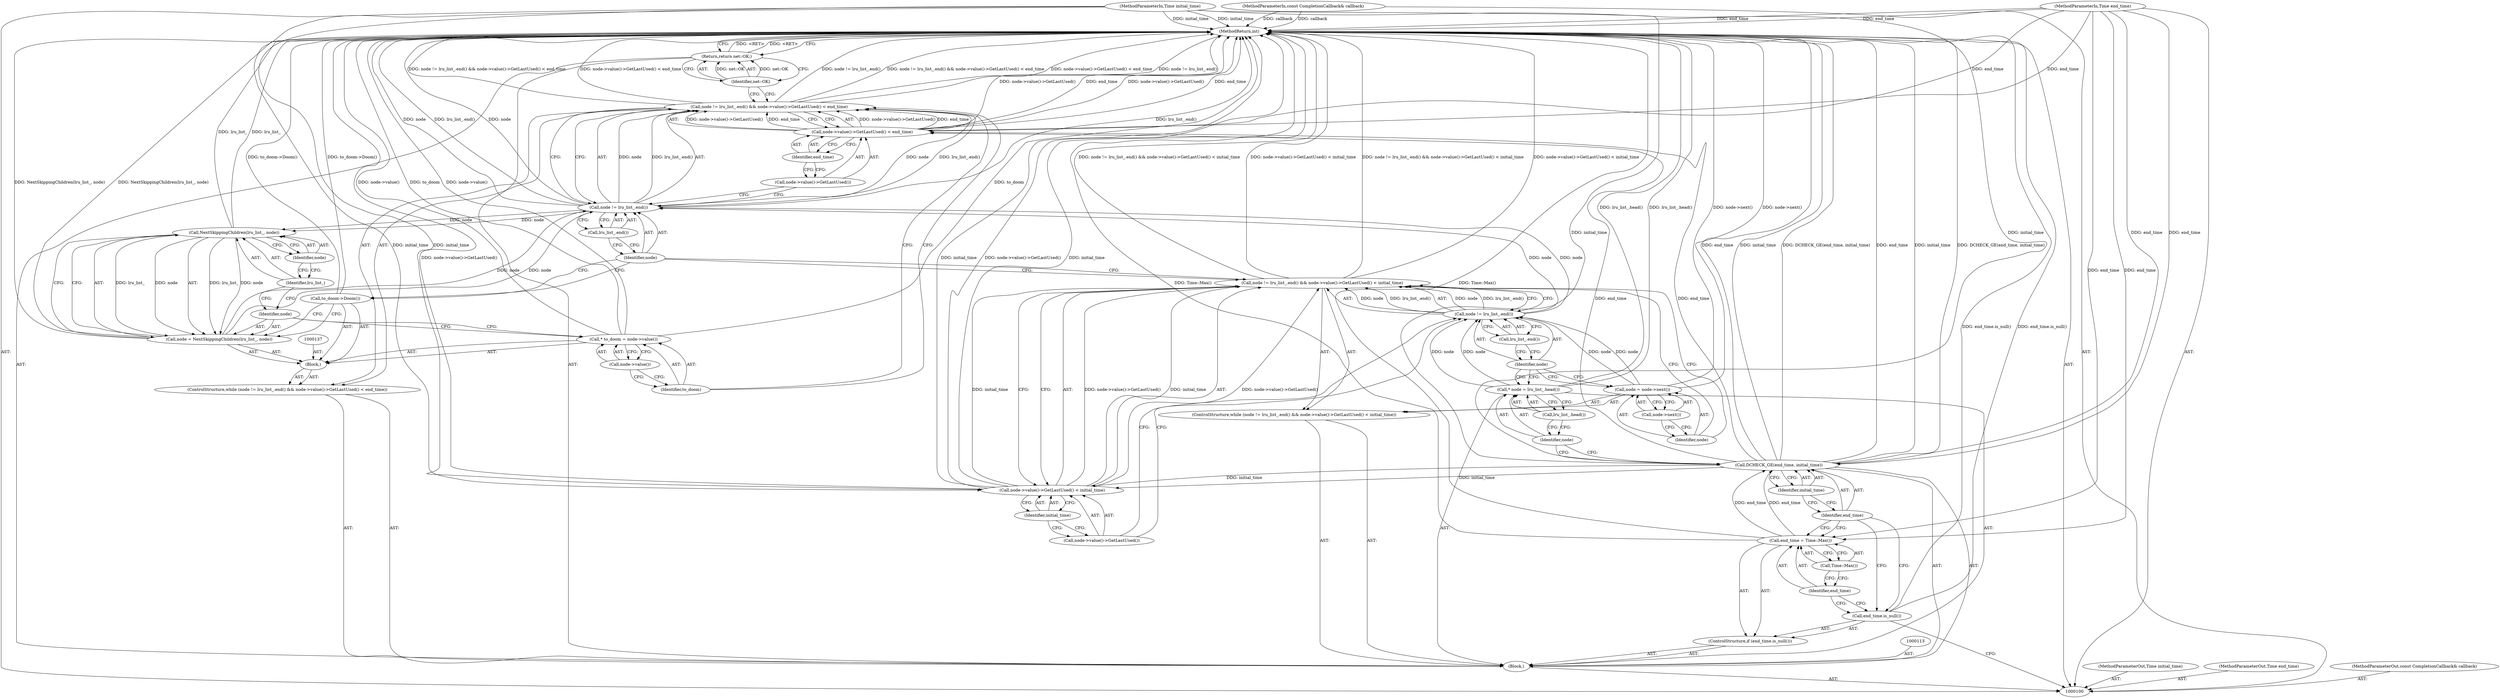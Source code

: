 digraph "0_Chrome_9ab771022535b499e4d7a7f12fa6c60a294f7de4" {
"1000149" [label="(MethodReturn,int)"];
"1000101" [label="(MethodParameterIn,Time initial_time)"];
"1000212" [label="(MethodParameterOut,Time initial_time)"];
"1000127" [label="(Call,node->next())"];
"1000125" [label="(Call,node = node->next())"];
"1000126" [label="(Identifier,node)"];
"1000129" [label="(Call,node != lru_list_.end() && node->value()->GetLastUsed() < end_time)"];
"1000130" [label="(Call,node != lru_list_.end())"];
"1000131" [label="(Identifier,node)"];
"1000132" [label="(Call,lru_list_.end())"];
"1000128" [label="(ControlStructure,while (node != lru_list_.end() && node->value()->GetLastUsed() < end_time))"];
"1000133" [label="(Call,node->value()->GetLastUsed() < end_time)"];
"1000134" [label="(Call,node->value()->GetLastUsed())"];
"1000135" [label="(Identifier,end_time)"];
"1000138" [label="(Call,* to_doom = node->value())"];
"1000139" [label="(Identifier,to_doom)"];
"1000140" [label="(Call,node->value())"];
"1000136" [label="(Block,)"];
"1000143" [label="(Call,NextSkippingChildren(lru_list_, node))"];
"1000144" [label="(Identifier,lru_list_)"];
"1000141" [label="(Call,node = NextSkippingChildren(lru_list_, node))"];
"1000142" [label="(Identifier,node)"];
"1000145" [label="(Identifier,node)"];
"1000146" [label="(Call,to_doom->Doom())"];
"1000147" [label="(Return,return net::OK;)"];
"1000148" [label="(Identifier,net::OK)"];
"1000102" [label="(MethodParameterIn,Time end_time)"];
"1000213" [label="(MethodParameterOut,Time end_time)"];
"1000103" [label="(MethodParameterIn,const CompletionCallback& callback)"];
"1000214" [label="(MethodParameterOut,const CompletionCallback& callback)"];
"1000104" [label="(Block,)"];
"1000105" [label="(ControlStructure,if (end_time.is_null()))"];
"1000106" [label="(Call,end_time.is_null())"];
"1000109" [label="(Call,Time::Max())"];
"1000107" [label="(Call,end_time = Time::Max())"];
"1000108" [label="(Identifier,end_time)"];
"1000111" [label="(Identifier,end_time)"];
"1000110" [label="(Call,DCHECK_GE(end_time, initial_time))"];
"1000112" [label="(Identifier,initial_time)"];
"1000114" [label="(Call,* node = lru_list_.head())"];
"1000115" [label="(Identifier,node)"];
"1000116" [label="(Call,lru_list_.head())"];
"1000121" [label="(Call,lru_list_.end())"];
"1000117" [label="(ControlStructure,while (node != lru_list_.end() && node->value()->GetLastUsed() < initial_time))"];
"1000122" [label="(Call,node->value()->GetLastUsed() < initial_time)"];
"1000123" [label="(Call,node->value()->GetLastUsed())"];
"1000124" [label="(Identifier,initial_time)"];
"1000118" [label="(Call,node != lru_list_.end() && node->value()->GetLastUsed() < initial_time)"];
"1000119" [label="(Call,node != lru_list_.end())"];
"1000120" [label="(Identifier,node)"];
"1000149" -> "1000100"  [label="AST: "];
"1000149" -> "1000147"  [label="CFG: "];
"1000147" -> "1000149"  [label="DDG: <RET>"];
"1000129" -> "1000149"  [label="DDG: node != lru_list_.end()"];
"1000129" -> "1000149"  [label="DDG: node != lru_list_.end() && node->value()->GetLastUsed() < end_time"];
"1000129" -> "1000149"  [label="DDG: node->value()->GetLastUsed() < end_time"];
"1000138" -> "1000149"  [label="DDG: node->value()"];
"1000138" -> "1000149"  [label="DDG: to_doom"];
"1000125" -> "1000149"  [label="DDG: node->next()"];
"1000118" -> "1000149"  [label="DDG: node != lru_list_.end() && node->value()->GetLastUsed() < initial_time"];
"1000118" -> "1000149"  [label="DDG: node->value()->GetLastUsed() < initial_time"];
"1000146" -> "1000149"  [label="DDG: to_doom->Doom()"];
"1000122" -> "1000149"  [label="DDG: node->value()->GetLastUsed()"];
"1000122" -> "1000149"  [label="DDG: initial_time"];
"1000130" -> "1000149"  [label="DDG: lru_list_.end()"];
"1000130" -> "1000149"  [label="DDG: node"];
"1000103" -> "1000149"  [label="DDG: callback"];
"1000143" -> "1000149"  [label="DDG: lru_list_"];
"1000133" -> "1000149"  [label="DDG: node->value()->GetLastUsed()"];
"1000133" -> "1000149"  [label="DDG: end_time"];
"1000102" -> "1000149"  [label="DDG: end_time"];
"1000110" -> "1000149"  [label="DDG: initial_time"];
"1000110" -> "1000149"  [label="DDG: DCHECK_GE(end_time, initial_time)"];
"1000110" -> "1000149"  [label="DDG: end_time"];
"1000101" -> "1000149"  [label="DDG: initial_time"];
"1000141" -> "1000149"  [label="DDG: NextSkippingChildren(lru_list_, node)"];
"1000114" -> "1000149"  [label="DDG: lru_list_.head()"];
"1000106" -> "1000149"  [label="DDG: end_time.is_null()"];
"1000107" -> "1000149"  [label="DDG: Time::Max()"];
"1000101" -> "1000100"  [label="AST: "];
"1000101" -> "1000149"  [label="DDG: initial_time"];
"1000101" -> "1000110"  [label="DDG: initial_time"];
"1000101" -> "1000122"  [label="DDG: initial_time"];
"1000212" -> "1000100"  [label="AST: "];
"1000127" -> "1000125"  [label="AST: "];
"1000127" -> "1000126"  [label="CFG: "];
"1000125" -> "1000127"  [label="CFG: "];
"1000125" -> "1000117"  [label="AST: "];
"1000125" -> "1000127"  [label="CFG: "];
"1000126" -> "1000125"  [label="AST: "];
"1000127" -> "1000125"  [label="AST: "];
"1000120" -> "1000125"  [label="CFG: "];
"1000125" -> "1000149"  [label="DDG: node->next()"];
"1000125" -> "1000119"  [label="DDG: node"];
"1000126" -> "1000125"  [label="AST: "];
"1000126" -> "1000118"  [label="CFG: "];
"1000127" -> "1000126"  [label="CFG: "];
"1000129" -> "1000128"  [label="AST: "];
"1000129" -> "1000130"  [label="CFG: "];
"1000129" -> "1000133"  [label="CFG: "];
"1000130" -> "1000129"  [label="AST: "];
"1000133" -> "1000129"  [label="AST: "];
"1000139" -> "1000129"  [label="CFG: "];
"1000148" -> "1000129"  [label="CFG: "];
"1000129" -> "1000149"  [label="DDG: node != lru_list_.end()"];
"1000129" -> "1000149"  [label="DDG: node != lru_list_.end() && node->value()->GetLastUsed() < end_time"];
"1000129" -> "1000149"  [label="DDG: node->value()->GetLastUsed() < end_time"];
"1000130" -> "1000129"  [label="DDG: node"];
"1000130" -> "1000129"  [label="DDG: lru_list_.end()"];
"1000133" -> "1000129"  [label="DDG: node->value()->GetLastUsed()"];
"1000133" -> "1000129"  [label="DDG: end_time"];
"1000130" -> "1000129"  [label="AST: "];
"1000130" -> "1000132"  [label="CFG: "];
"1000131" -> "1000130"  [label="AST: "];
"1000132" -> "1000130"  [label="AST: "];
"1000134" -> "1000130"  [label="CFG: "];
"1000129" -> "1000130"  [label="CFG: "];
"1000130" -> "1000149"  [label="DDG: lru_list_.end()"];
"1000130" -> "1000149"  [label="DDG: node"];
"1000130" -> "1000129"  [label="DDG: node"];
"1000130" -> "1000129"  [label="DDG: lru_list_.end()"];
"1000141" -> "1000130"  [label="DDG: node"];
"1000119" -> "1000130"  [label="DDG: node"];
"1000130" -> "1000143"  [label="DDG: node"];
"1000131" -> "1000130"  [label="AST: "];
"1000131" -> "1000146"  [label="CFG: "];
"1000131" -> "1000118"  [label="CFG: "];
"1000132" -> "1000131"  [label="CFG: "];
"1000132" -> "1000130"  [label="AST: "];
"1000132" -> "1000131"  [label="CFG: "];
"1000130" -> "1000132"  [label="CFG: "];
"1000128" -> "1000104"  [label="AST: "];
"1000129" -> "1000128"  [label="AST: "];
"1000136" -> "1000128"  [label="AST: "];
"1000133" -> "1000129"  [label="AST: "];
"1000133" -> "1000135"  [label="CFG: "];
"1000134" -> "1000133"  [label="AST: "];
"1000135" -> "1000133"  [label="AST: "];
"1000129" -> "1000133"  [label="CFG: "];
"1000133" -> "1000149"  [label="DDG: node->value()->GetLastUsed()"];
"1000133" -> "1000149"  [label="DDG: end_time"];
"1000133" -> "1000129"  [label="DDG: node->value()->GetLastUsed()"];
"1000133" -> "1000129"  [label="DDG: end_time"];
"1000110" -> "1000133"  [label="DDG: end_time"];
"1000102" -> "1000133"  [label="DDG: end_time"];
"1000134" -> "1000133"  [label="AST: "];
"1000134" -> "1000130"  [label="CFG: "];
"1000135" -> "1000134"  [label="CFG: "];
"1000135" -> "1000133"  [label="AST: "];
"1000135" -> "1000134"  [label="CFG: "];
"1000133" -> "1000135"  [label="CFG: "];
"1000138" -> "1000136"  [label="AST: "];
"1000138" -> "1000140"  [label="CFG: "];
"1000139" -> "1000138"  [label="AST: "];
"1000140" -> "1000138"  [label="AST: "];
"1000142" -> "1000138"  [label="CFG: "];
"1000138" -> "1000149"  [label="DDG: node->value()"];
"1000138" -> "1000149"  [label="DDG: to_doom"];
"1000139" -> "1000138"  [label="AST: "];
"1000139" -> "1000129"  [label="CFG: "];
"1000140" -> "1000139"  [label="CFG: "];
"1000140" -> "1000138"  [label="AST: "];
"1000140" -> "1000139"  [label="CFG: "];
"1000138" -> "1000140"  [label="CFG: "];
"1000136" -> "1000128"  [label="AST: "];
"1000137" -> "1000136"  [label="AST: "];
"1000138" -> "1000136"  [label="AST: "];
"1000141" -> "1000136"  [label="AST: "];
"1000146" -> "1000136"  [label="AST: "];
"1000143" -> "1000141"  [label="AST: "];
"1000143" -> "1000145"  [label="CFG: "];
"1000144" -> "1000143"  [label="AST: "];
"1000145" -> "1000143"  [label="AST: "];
"1000141" -> "1000143"  [label="CFG: "];
"1000143" -> "1000149"  [label="DDG: lru_list_"];
"1000143" -> "1000141"  [label="DDG: lru_list_"];
"1000143" -> "1000141"  [label="DDG: node"];
"1000130" -> "1000143"  [label="DDG: node"];
"1000144" -> "1000143"  [label="AST: "];
"1000144" -> "1000142"  [label="CFG: "];
"1000145" -> "1000144"  [label="CFG: "];
"1000141" -> "1000136"  [label="AST: "];
"1000141" -> "1000143"  [label="CFG: "];
"1000142" -> "1000141"  [label="AST: "];
"1000143" -> "1000141"  [label="AST: "];
"1000146" -> "1000141"  [label="CFG: "];
"1000141" -> "1000149"  [label="DDG: NextSkippingChildren(lru_list_, node)"];
"1000141" -> "1000130"  [label="DDG: node"];
"1000143" -> "1000141"  [label="DDG: lru_list_"];
"1000143" -> "1000141"  [label="DDG: node"];
"1000142" -> "1000141"  [label="AST: "];
"1000142" -> "1000138"  [label="CFG: "];
"1000144" -> "1000142"  [label="CFG: "];
"1000145" -> "1000143"  [label="AST: "];
"1000145" -> "1000144"  [label="CFG: "];
"1000143" -> "1000145"  [label="CFG: "];
"1000146" -> "1000136"  [label="AST: "];
"1000146" -> "1000141"  [label="CFG: "];
"1000131" -> "1000146"  [label="CFG: "];
"1000146" -> "1000149"  [label="DDG: to_doom->Doom()"];
"1000147" -> "1000104"  [label="AST: "];
"1000147" -> "1000148"  [label="CFG: "];
"1000148" -> "1000147"  [label="AST: "];
"1000149" -> "1000147"  [label="CFG: "];
"1000147" -> "1000149"  [label="DDG: <RET>"];
"1000148" -> "1000147"  [label="DDG: net::OK"];
"1000148" -> "1000147"  [label="AST: "];
"1000148" -> "1000129"  [label="CFG: "];
"1000147" -> "1000148"  [label="CFG: "];
"1000148" -> "1000147"  [label="DDG: net::OK"];
"1000102" -> "1000100"  [label="AST: "];
"1000102" -> "1000149"  [label="DDG: end_time"];
"1000102" -> "1000107"  [label="DDG: end_time"];
"1000102" -> "1000110"  [label="DDG: end_time"];
"1000102" -> "1000133"  [label="DDG: end_time"];
"1000213" -> "1000100"  [label="AST: "];
"1000103" -> "1000100"  [label="AST: "];
"1000103" -> "1000149"  [label="DDG: callback"];
"1000214" -> "1000100"  [label="AST: "];
"1000104" -> "1000100"  [label="AST: "];
"1000105" -> "1000104"  [label="AST: "];
"1000110" -> "1000104"  [label="AST: "];
"1000113" -> "1000104"  [label="AST: "];
"1000114" -> "1000104"  [label="AST: "];
"1000117" -> "1000104"  [label="AST: "];
"1000128" -> "1000104"  [label="AST: "];
"1000147" -> "1000104"  [label="AST: "];
"1000105" -> "1000104"  [label="AST: "];
"1000106" -> "1000105"  [label="AST: "];
"1000107" -> "1000105"  [label="AST: "];
"1000106" -> "1000105"  [label="AST: "];
"1000106" -> "1000100"  [label="CFG: "];
"1000108" -> "1000106"  [label="CFG: "];
"1000111" -> "1000106"  [label="CFG: "];
"1000106" -> "1000149"  [label="DDG: end_time.is_null()"];
"1000109" -> "1000107"  [label="AST: "];
"1000109" -> "1000108"  [label="CFG: "];
"1000107" -> "1000109"  [label="CFG: "];
"1000107" -> "1000105"  [label="AST: "];
"1000107" -> "1000109"  [label="CFG: "];
"1000108" -> "1000107"  [label="AST: "];
"1000109" -> "1000107"  [label="AST: "];
"1000111" -> "1000107"  [label="CFG: "];
"1000107" -> "1000149"  [label="DDG: Time::Max()"];
"1000102" -> "1000107"  [label="DDG: end_time"];
"1000107" -> "1000110"  [label="DDG: end_time"];
"1000108" -> "1000107"  [label="AST: "];
"1000108" -> "1000106"  [label="CFG: "];
"1000109" -> "1000108"  [label="CFG: "];
"1000111" -> "1000110"  [label="AST: "];
"1000111" -> "1000107"  [label="CFG: "];
"1000111" -> "1000106"  [label="CFG: "];
"1000112" -> "1000111"  [label="CFG: "];
"1000110" -> "1000104"  [label="AST: "];
"1000110" -> "1000112"  [label="CFG: "];
"1000111" -> "1000110"  [label="AST: "];
"1000112" -> "1000110"  [label="AST: "];
"1000115" -> "1000110"  [label="CFG: "];
"1000110" -> "1000149"  [label="DDG: initial_time"];
"1000110" -> "1000149"  [label="DDG: DCHECK_GE(end_time, initial_time)"];
"1000110" -> "1000149"  [label="DDG: end_time"];
"1000107" -> "1000110"  [label="DDG: end_time"];
"1000102" -> "1000110"  [label="DDG: end_time"];
"1000101" -> "1000110"  [label="DDG: initial_time"];
"1000110" -> "1000122"  [label="DDG: initial_time"];
"1000110" -> "1000133"  [label="DDG: end_time"];
"1000112" -> "1000110"  [label="AST: "];
"1000112" -> "1000111"  [label="CFG: "];
"1000110" -> "1000112"  [label="CFG: "];
"1000114" -> "1000104"  [label="AST: "];
"1000114" -> "1000116"  [label="CFG: "];
"1000115" -> "1000114"  [label="AST: "];
"1000116" -> "1000114"  [label="AST: "];
"1000120" -> "1000114"  [label="CFG: "];
"1000114" -> "1000149"  [label="DDG: lru_list_.head()"];
"1000114" -> "1000119"  [label="DDG: node"];
"1000115" -> "1000114"  [label="AST: "];
"1000115" -> "1000110"  [label="CFG: "];
"1000116" -> "1000115"  [label="CFG: "];
"1000116" -> "1000114"  [label="AST: "];
"1000116" -> "1000115"  [label="CFG: "];
"1000114" -> "1000116"  [label="CFG: "];
"1000121" -> "1000119"  [label="AST: "];
"1000121" -> "1000120"  [label="CFG: "];
"1000119" -> "1000121"  [label="CFG: "];
"1000117" -> "1000104"  [label="AST: "];
"1000118" -> "1000117"  [label="AST: "];
"1000125" -> "1000117"  [label="AST: "];
"1000122" -> "1000118"  [label="AST: "];
"1000122" -> "1000124"  [label="CFG: "];
"1000123" -> "1000122"  [label="AST: "];
"1000124" -> "1000122"  [label="AST: "];
"1000118" -> "1000122"  [label="CFG: "];
"1000122" -> "1000149"  [label="DDG: node->value()->GetLastUsed()"];
"1000122" -> "1000149"  [label="DDG: initial_time"];
"1000122" -> "1000118"  [label="DDG: node->value()->GetLastUsed()"];
"1000122" -> "1000118"  [label="DDG: initial_time"];
"1000110" -> "1000122"  [label="DDG: initial_time"];
"1000101" -> "1000122"  [label="DDG: initial_time"];
"1000123" -> "1000122"  [label="AST: "];
"1000123" -> "1000119"  [label="CFG: "];
"1000124" -> "1000123"  [label="CFG: "];
"1000124" -> "1000122"  [label="AST: "];
"1000124" -> "1000123"  [label="CFG: "];
"1000122" -> "1000124"  [label="CFG: "];
"1000118" -> "1000117"  [label="AST: "];
"1000118" -> "1000119"  [label="CFG: "];
"1000118" -> "1000122"  [label="CFG: "];
"1000119" -> "1000118"  [label="AST: "];
"1000122" -> "1000118"  [label="AST: "];
"1000126" -> "1000118"  [label="CFG: "];
"1000131" -> "1000118"  [label="CFG: "];
"1000118" -> "1000149"  [label="DDG: node != lru_list_.end() && node->value()->GetLastUsed() < initial_time"];
"1000118" -> "1000149"  [label="DDG: node->value()->GetLastUsed() < initial_time"];
"1000119" -> "1000118"  [label="DDG: node"];
"1000119" -> "1000118"  [label="DDG: lru_list_.end()"];
"1000122" -> "1000118"  [label="DDG: node->value()->GetLastUsed()"];
"1000122" -> "1000118"  [label="DDG: initial_time"];
"1000119" -> "1000118"  [label="AST: "];
"1000119" -> "1000121"  [label="CFG: "];
"1000120" -> "1000119"  [label="AST: "];
"1000121" -> "1000119"  [label="AST: "];
"1000123" -> "1000119"  [label="CFG: "];
"1000118" -> "1000119"  [label="CFG: "];
"1000119" -> "1000118"  [label="DDG: node"];
"1000119" -> "1000118"  [label="DDG: lru_list_.end()"];
"1000125" -> "1000119"  [label="DDG: node"];
"1000114" -> "1000119"  [label="DDG: node"];
"1000119" -> "1000130"  [label="DDG: node"];
"1000120" -> "1000119"  [label="AST: "];
"1000120" -> "1000125"  [label="CFG: "];
"1000120" -> "1000114"  [label="CFG: "];
"1000121" -> "1000120"  [label="CFG: "];
}
